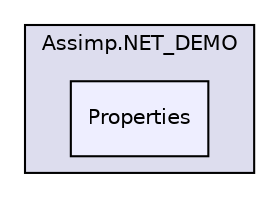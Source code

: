 digraph "assimp/assimp-3.1.1/port/Assimp.NET/Assimp.NET_DEMO/Properties" {
  compound=true
  node [ fontsize="10", fontname="Helvetica"];
  edge [ labelfontsize="10", labelfontname="Helvetica"];
  subgraph clusterdir_989d0cfc68066bd1d34d896b79aae94a {
    graph [ bgcolor="#ddddee", pencolor="black", label="Assimp.NET_DEMO" fontname="Helvetica", fontsize="10", URL="dir_989d0cfc68066bd1d34d896b79aae94a.html"]
  dir_cb04c53e888417af39e81c34c62479aa [shape=box, label="Properties", style="filled", fillcolor="#eeeeff", pencolor="black", URL="dir_cb04c53e888417af39e81c34c62479aa.html"];
  }
}
